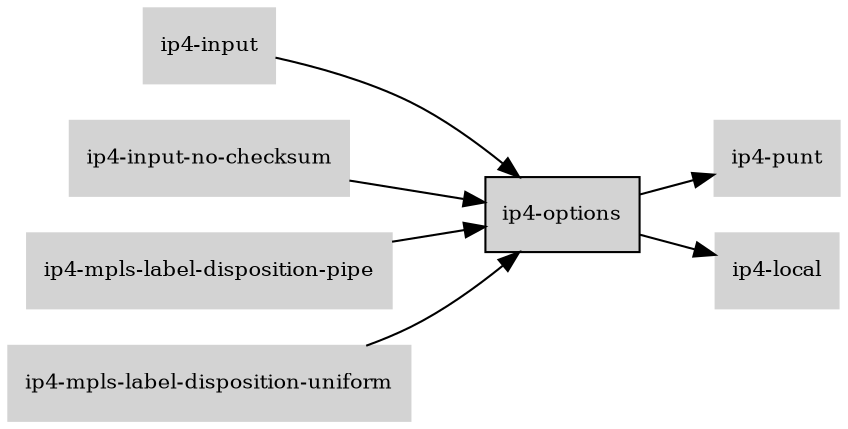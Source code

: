 digraph "ip4_options_subgraph" {
  rankdir=LR;
  node [shape=box, style=filled, fontsize=10, color=lightgray, fontcolor=black, fillcolor=lightgray];
  "ip4-options" [color=black, fontcolor=black, fillcolor=lightgray];
  edge [fontsize=8];
  "ip4-input" -> "ip4-options";
  "ip4-input-no-checksum" -> "ip4-options";
  "ip4-mpls-label-disposition-pipe" -> "ip4-options";
  "ip4-mpls-label-disposition-uniform" -> "ip4-options";
  "ip4-options" -> "ip4-punt";
  "ip4-options" -> "ip4-local";
}
